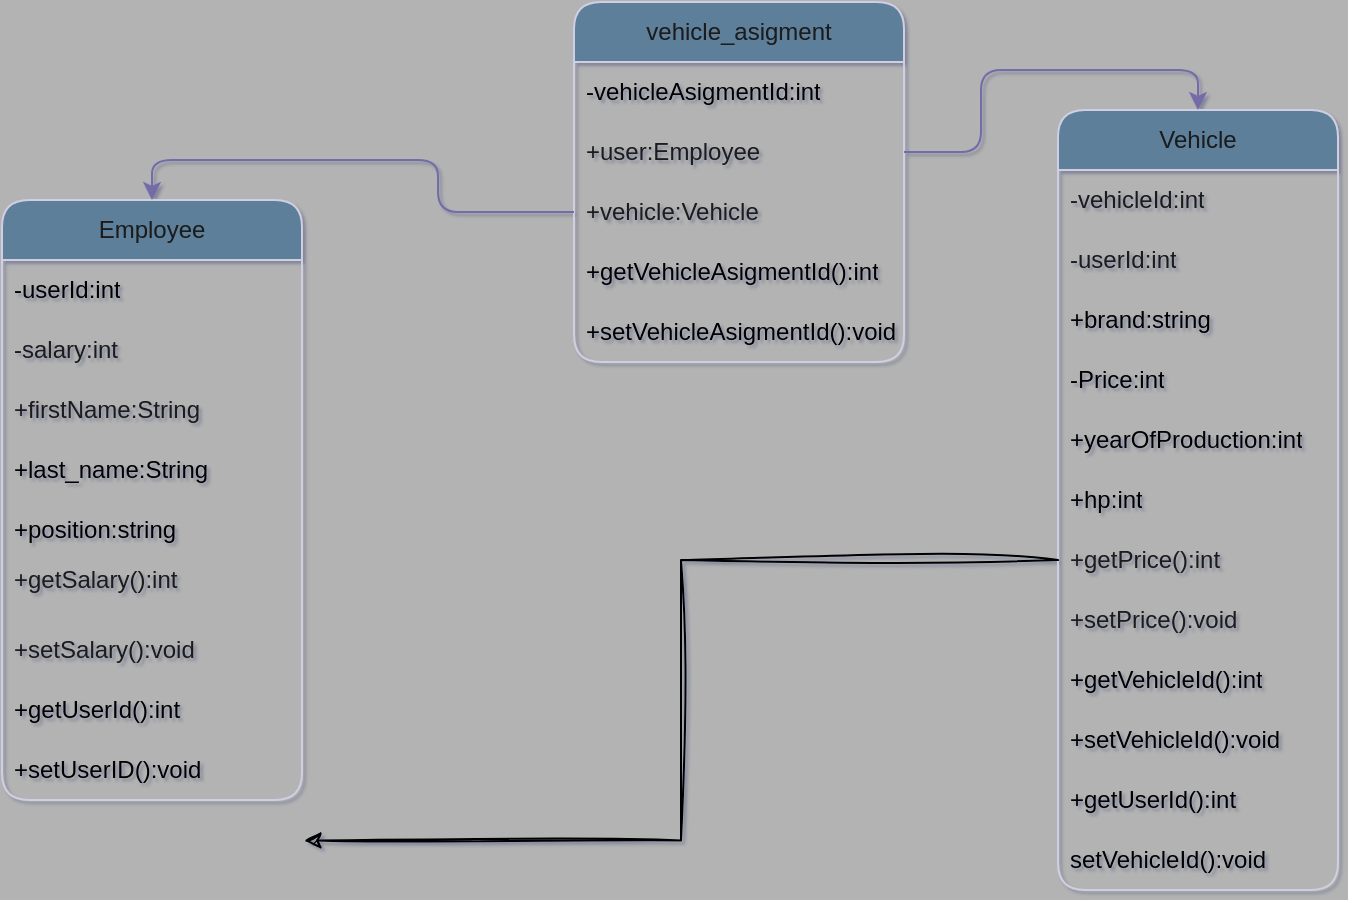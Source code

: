 <mxfile version="25.0.3">
  <diagram id="C5RBs43oDa-KdzZeNtuy" name="Page-1">
    <mxGraphModel dx="1977" dy="1667" grid="1" gridSize="11" guides="1" tooltips="1" connect="1" arrows="1" fold="1" page="1" pageScale="1" pageWidth="827" pageHeight="1169" background="#B3B3B3" math="0" shadow="1">
      <root>
        <mxCell id="WIyWlLk6GJQsqaUBKTNV-0" />
        <mxCell id="WIyWlLk6GJQsqaUBKTNV-1" parent="WIyWlLk6GJQsqaUBKTNV-0" />
        <mxCell id="QTDtF768RXs12EVSi13f-4" style="edgeStyle=orthogonalEdgeStyle;rounded=1;orthogonalLoop=1;jettySize=auto;html=1;exitX=0.5;exitY=1;exitDx=0;exitDy=0;labelBackgroundColor=none;strokeColor=#736CA8;fontColor=default;" parent="WIyWlLk6GJQsqaUBKTNV-1" edge="1">
          <mxGeometry relative="1" as="geometry">
            <mxPoint x="110" y="100" as="sourcePoint" />
            <mxPoint x="110" y="100" as="targetPoint" />
          </mxGeometry>
        </mxCell>
        <mxCell id="QTDtF768RXs12EVSi13f-53" value="vehicle_asigment" style="swimlane;fontStyle=0;childLayout=stackLayout;horizontal=1;startSize=30;horizontalStack=0;resizeParent=1;resizeParentMax=0;resizeLast=0;collapsible=1;marginBottom=0;whiteSpace=wrap;html=1;labelBackgroundColor=none;fillColor=#5D7F99;strokeColor=#D0CEE2;fontColor=#1A1A1A;rounded=1;" parent="WIyWlLk6GJQsqaUBKTNV-1" vertex="1">
          <mxGeometry x="275" y="-66" width="165" height="180" as="geometry" />
        </mxCell>
        <mxCell id="h-Qq-44HrflLDZBUJgqA-9" value="&lt;font face=&quot;Helvetica&quot;&gt;-vehicleAsigmentId:int&lt;/font&gt;" style="text;strokeColor=none;fillColor=none;align=left;verticalAlign=middle;spacingLeft=4;spacingRight=4;overflow=hidden;points=[[0,0.5],[1,0.5]];portConstraint=eastwest;rotatable=0;whiteSpace=wrap;html=1;fontFamily=Architects Daughter;fontSource=https%3A%2F%2Ffonts.googleapis.com%2Fcss%3Ffamily%3DArchitects%2BDaughter;" parent="QTDtF768RXs12EVSi13f-53" vertex="1">
          <mxGeometry y="30" width="165" height="30" as="geometry" />
        </mxCell>
        <mxCell id="QTDtF768RXs12EVSi13f-54" value="+user:Employee" style="text;strokeColor=none;fillColor=none;align=left;verticalAlign=middle;spacingLeft=4;spacingRight=4;overflow=hidden;points=[[0,0.5],[1,0.5]];portConstraint=eastwest;rotatable=0;whiteSpace=wrap;html=1;labelBackgroundColor=none;fontColor=#1A1A1A;rounded=1;" parent="QTDtF768RXs12EVSi13f-53" vertex="1">
          <mxGeometry y="60" width="165" height="30" as="geometry" />
        </mxCell>
        <mxCell id="QTDtF768RXs12EVSi13f-56" value="+vehicle:Vehicle" style="text;strokeColor=none;fillColor=none;align=left;verticalAlign=middle;spacingLeft=4;spacingRight=4;overflow=hidden;points=[[0,0.5],[1,0.5]];portConstraint=eastwest;rotatable=0;whiteSpace=wrap;html=1;labelBackgroundColor=none;fontColor=#1A1A1A;rounded=1;" parent="QTDtF768RXs12EVSi13f-53" vertex="1">
          <mxGeometry y="90" width="165" height="30" as="geometry" />
        </mxCell>
        <mxCell id="h-Qq-44HrflLDZBUJgqA-20" value="&lt;font face=&quot;Helvetica&quot;&gt;+getVehicleAsigmentId():int&lt;/font&gt;" style="text;strokeColor=none;fillColor=none;align=left;verticalAlign=middle;spacingLeft=4;spacingRight=4;overflow=hidden;points=[[0,0.5],[1,0.5]];portConstraint=eastwest;rotatable=0;whiteSpace=wrap;html=1;fontFamily=Architects Daughter;fontSource=https%3A%2F%2Ffonts.googleapis.com%2Fcss%3Ffamily%3DArchitects%2BDaughter;" parent="QTDtF768RXs12EVSi13f-53" vertex="1">
          <mxGeometry y="120" width="165" height="30" as="geometry" />
        </mxCell>
        <mxCell id="h-Qq-44HrflLDZBUJgqA-21" value="&lt;font face=&quot;Helvetica&quot;&gt;+setVehicleAsigmentId():void&lt;/font&gt;" style="text;strokeColor=none;fillColor=none;align=left;verticalAlign=middle;spacingLeft=4;spacingRight=4;overflow=hidden;points=[[0,0.5],[1,0.5]];portConstraint=eastwest;rotatable=0;whiteSpace=wrap;html=1;fontFamily=Architects Daughter;fontSource=https%3A%2F%2Ffonts.googleapis.com%2Fcss%3Ffamily%3DArchitects%2BDaughter;" parent="QTDtF768RXs12EVSi13f-53" vertex="1">
          <mxGeometry y="150" width="165" height="30" as="geometry" />
        </mxCell>
        <mxCell id="QTDtF768RXs12EVSi13f-57" value="Employee" style="swimlane;fontStyle=0;childLayout=stackLayout;horizontal=1;startSize=30;horizontalStack=0;resizeParent=1;resizeParentMax=0;resizeLast=0;collapsible=1;marginBottom=0;whiteSpace=wrap;html=1;labelBackgroundColor=none;fillColor=#5D7F99;strokeColor=#D0CEE2;fontColor=#1A1A1A;rounded=1;" parent="WIyWlLk6GJQsqaUBKTNV-1" vertex="1">
          <mxGeometry x="-11" y="33" width="150" height="300" as="geometry" />
        </mxCell>
        <mxCell id="h-Qq-44HrflLDZBUJgqA-5" value="&lt;font face=&quot;Helvetica&quot;&gt;-userId:int&lt;/font&gt;" style="text;strokeColor=none;fillColor=none;align=left;verticalAlign=middle;spacingLeft=4;spacingRight=4;overflow=hidden;points=[[0,0.5],[1,0.5]];portConstraint=eastwest;rotatable=0;whiteSpace=wrap;html=1;fontFamily=Architects Daughter;fontSource=https%3A%2F%2Ffonts.googleapis.com%2Fcss%3Ffamily%3DArchitects%2BDaughter;" parent="QTDtF768RXs12EVSi13f-57" vertex="1">
          <mxGeometry y="30" width="150" height="30" as="geometry" />
        </mxCell>
        <mxCell id="QTDtF768RXs12EVSi13f-58" value="-salary:int" style="text;strokeColor=none;fillColor=none;align=left;verticalAlign=middle;spacingLeft=4;spacingRight=4;overflow=hidden;points=[[0,0.5],[1,0.5]];portConstraint=eastwest;rotatable=0;whiteSpace=wrap;html=1;labelBackgroundColor=none;fontColor=#1A1A1A;rounded=1;" parent="QTDtF768RXs12EVSi13f-57" vertex="1">
          <mxGeometry y="60" width="150" height="30" as="geometry" />
        </mxCell>
        <mxCell id="QTDtF768RXs12EVSi13f-119" value="+firstName:String" style="text;strokeColor=none;fillColor=none;align=left;verticalAlign=middle;spacingLeft=4;spacingRight=4;overflow=hidden;points=[[0,0.5],[1,0.5]];portConstraint=eastwest;rotatable=0;whiteSpace=wrap;html=1;labelBackgroundColor=none;fontColor=#1A1A1A;rounded=1;" parent="QTDtF768RXs12EVSi13f-57" vertex="1">
          <mxGeometry y="90" width="150" height="30" as="geometry" />
        </mxCell>
        <mxCell id="h-Qq-44HrflLDZBUJgqA-6" value="&lt;font face=&quot;Helvetica&quot;&gt;+last_name:String&lt;/font&gt;" style="text;strokeColor=none;fillColor=none;align=left;verticalAlign=middle;spacingLeft=4;spacingRight=4;overflow=hidden;points=[[0,0.5],[1,0.5]];portConstraint=eastwest;rotatable=0;whiteSpace=wrap;html=1;fontFamily=Architects Daughter;fontSource=https%3A%2F%2Ffonts.googleapis.com%2Fcss%3Ffamily%3DArchitects%2BDaughter;" parent="QTDtF768RXs12EVSi13f-57" vertex="1">
          <mxGeometry y="120" width="150" height="30" as="geometry" />
        </mxCell>
        <mxCell id="h-Qq-44HrflLDZBUJgqA-14" value="&lt;font face=&quot;Helvetica&quot;&gt;+position:string&lt;/font&gt;" style="text;strokeColor=none;fillColor=none;align=left;verticalAlign=middle;spacingLeft=4;spacingRight=4;overflow=hidden;points=[[0,0.5],[1,0.5]];portConstraint=eastwest;rotatable=0;whiteSpace=wrap;html=1;fontFamily=Architects Daughter;fontSource=https%3A%2F%2Ffonts.googleapis.com%2Fcss%3Ffamily%3DArchitects%2BDaughter;" parent="QTDtF768RXs12EVSi13f-57" vertex="1">
          <mxGeometry y="150" width="150" height="30" as="geometry" />
        </mxCell>
        <mxCell id="QTDtF768RXs12EVSi13f-113" value="+getSalary():int&lt;div&gt;&lt;br&gt;&lt;/div&gt;" style="text;strokeColor=none;fillColor=none;align=left;verticalAlign=middle;spacingLeft=4;spacingRight=4;overflow=hidden;points=[[0,0.5],[1,0.5]];portConstraint=eastwest;rotatable=0;whiteSpace=wrap;html=1;labelBackgroundColor=none;fontColor=#1A1A1A;rounded=1;" parent="QTDtF768RXs12EVSi13f-57" vertex="1">
          <mxGeometry y="180" width="150" height="30" as="geometry" />
        </mxCell>
        <mxCell id="QTDtF768RXs12EVSi13f-114" value="+setSalary():void&amp;nbsp;" style="text;strokeColor=none;fillColor=none;align=left;verticalAlign=middle;spacingLeft=4;spacingRight=4;overflow=hidden;points=[[0,0.5],[1,0.5]];portConstraint=eastwest;rotatable=0;whiteSpace=wrap;html=1;labelBackgroundColor=none;fontColor=#1A1A1A;rounded=1;" parent="QTDtF768RXs12EVSi13f-57" vertex="1">
          <mxGeometry y="210" width="150" height="30" as="geometry" />
        </mxCell>
        <mxCell id="h-Qq-44HrflLDZBUJgqA-22" value="&lt;font face=&quot;Helvetica&quot;&gt;+getUserId():int&lt;/font&gt;" style="text;strokeColor=none;fillColor=none;align=left;verticalAlign=middle;spacingLeft=4;spacingRight=4;overflow=hidden;points=[[0,0.5],[1,0.5]];portConstraint=eastwest;rotatable=0;whiteSpace=wrap;html=1;fontFamily=Architects Daughter;fontSource=https%3A%2F%2Ffonts.googleapis.com%2Fcss%3Ffamily%3DArchitects%2BDaughter;" parent="QTDtF768RXs12EVSi13f-57" vertex="1">
          <mxGeometry y="240" width="150" height="30" as="geometry" />
        </mxCell>
        <mxCell id="h-Qq-44HrflLDZBUJgqA-23" value="&lt;font face=&quot;Helvetica&quot;&gt;+setUserID():void&lt;/font&gt;" style="text;strokeColor=none;fillColor=none;align=left;verticalAlign=middle;spacingLeft=4;spacingRight=4;overflow=hidden;points=[[0,0.5],[1,0.5]];portConstraint=eastwest;rotatable=0;whiteSpace=wrap;html=1;fontFamily=Architects Daughter;fontSource=https%3A%2F%2Ffonts.googleapis.com%2Fcss%3Ffamily%3DArchitects%2BDaughter;" parent="QTDtF768RXs12EVSi13f-57" vertex="1">
          <mxGeometry y="270" width="150" height="30" as="geometry" />
        </mxCell>
        <mxCell id="QTDtF768RXs12EVSi13f-65" value="Vehicle" style="swimlane;fontStyle=0;childLayout=stackLayout;horizontal=1;startSize=30;horizontalStack=0;resizeParent=1;resizeParentMax=0;resizeLast=0;collapsible=1;marginBottom=0;whiteSpace=wrap;html=1;labelBackgroundColor=none;fillColor=#5D7F99;strokeColor=#D0CEE2;fontColor=#1A1A1A;rounded=1;" parent="WIyWlLk6GJQsqaUBKTNV-1" vertex="1">
          <mxGeometry x="517" y="-12" width="140" height="390" as="geometry" />
        </mxCell>
        <mxCell id="QTDtF768RXs12EVSi13f-66" value="-vehicleId:int" style="text;strokeColor=none;fillColor=none;align=left;verticalAlign=middle;spacingLeft=4;spacingRight=4;overflow=hidden;points=[[0,0.5],[1,0.5]];portConstraint=eastwest;rotatable=0;whiteSpace=wrap;html=1;labelBackgroundColor=none;fontColor=#1A1A1A;rounded=1;" parent="QTDtF768RXs12EVSi13f-65" vertex="1">
          <mxGeometry y="30" width="140" height="30" as="geometry" />
        </mxCell>
        <mxCell id="QTDtF768RXs12EVSi13f-63" value="-userId:int" style="text;strokeColor=none;fillColor=none;align=left;verticalAlign=middle;spacingLeft=4;spacingRight=4;overflow=hidden;points=[[0,0.5],[1,0.5]];portConstraint=eastwest;rotatable=0;whiteSpace=wrap;html=1;labelBackgroundColor=none;fontColor=#1A1A1A;rounded=1;" parent="QTDtF768RXs12EVSi13f-65" vertex="1">
          <mxGeometry y="60" width="140" height="30" as="geometry" />
        </mxCell>
        <mxCell id="h-Qq-44HrflLDZBUJgqA-1" value="&lt;font face=&quot;Helvetica&quot;&gt;+brand:string&lt;/font&gt;" style="text;strokeColor=none;fillColor=none;align=left;verticalAlign=middle;spacingLeft=4;spacingRight=4;overflow=hidden;points=[[0,0.5],[1,0.5]];portConstraint=eastwest;rotatable=0;whiteSpace=wrap;html=1;fontFamily=Architects Daughter;fontSource=https%3A%2F%2Ffonts.googleapis.com%2Fcss%3Ffamily%3DArchitects%2BDaughter;" parent="QTDtF768RXs12EVSi13f-65" vertex="1">
          <mxGeometry y="90" width="140" height="30" as="geometry" />
        </mxCell>
        <mxCell id="h-Qq-44HrflLDZBUJgqA-0" value="&lt;font face=&quot;Helvetica&quot;&gt;-Price:int&lt;/font&gt;" style="text;strokeColor=none;fillColor=none;align=left;verticalAlign=middle;spacingLeft=4;spacingRight=4;overflow=hidden;points=[[0,0.5],[1,0.5]];portConstraint=eastwest;rotatable=0;whiteSpace=wrap;html=1;fontFamily=Architects Daughter;fontSource=https%3A%2F%2Ffonts.googleapis.com%2Fcss%3Ffamily%3DArchitects%2BDaughter;" parent="QTDtF768RXs12EVSi13f-65" vertex="1">
          <mxGeometry y="120" width="140" height="30" as="geometry" />
        </mxCell>
        <mxCell id="h-Qq-44HrflLDZBUJgqA-2" value="&lt;font face=&quot;Helvetica&quot;&gt;+yearOfProduction:int&lt;/font&gt;" style="text;strokeColor=none;fillColor=none;align=left;verticalAlign=middle;spacingLeft=4;spacingRight=4;overflow=hidden;points=[[0,0.5],[1,0.5]];portConstraint=eastwest;rotatable=0;whiteSpace=wrap;html=1;fontFamily=Architects Daughter;fontSource=https%3A%2F%2Ffonts.googleapis.com%2Fcss%3Ffamily%3DArchitects%2BDaughter;" parent="QTDtF768RXs12EVSi13f-65" vertex="1">
          <mxGeometry y="150" width="140" height="30" as="geometry" />
        </mxCell>
        <mxCell id="h-Qq-44HrflLDZBUJgqA-3" value="&lt;font face=&quot;Helvetica&quot;&gt;+hp:int&lt;/font&gt;" style="text;strokeColor=none;fillColor=none;align=left;verticalAlign=middle;spacingLeft=4;spacingRight=4;overflow=hidden;points=[[0,0.5],[1,0.5]];portConstraint=eastwest;rotatable=0;whiteSpace=wrap;html=1;fontFamily=Architects Daughter;fontSource=https%3A%2F%2Ffonts.googleapis.com%2Fcss%3Ffamily%3DArchitects%2BDaughter;" parent="QTDtF768RXs12EVSi13f-65" vertex="1">
          <mxGeometry y="180" width="140" height="30" as="geometry" />
        </mxCell>
        <mxCell id="QTDtF768RXs12EVSi13f-116" value="+getPrice():int" style="text;strokeColor=none;fillColor=none;align=left;verticalAlign=middle;spacingLeft=4;spacingRight=4;overflow=hidden;points=[[0,0.5],[1,0.5]];portConstraint=eastwest;rotatable=0;whiteSpace=wrap;html=1;labelBackgroundColor=none;fontColor=#1A1A1A;rounded=1;" parent="QTDtF768RXs12EVSi13f-65" vertex="1">
          <mxGeometry y="210" width="140" height="30" as="geometry" />
        </mxCell>
        <mxCell id="QTDtF768RXs12EVSi13f-115" value="+setPrice():void" style="text;strokeColor=none;fillColor=none;align=left;verticalAlign=middle;spacingLeft=4;spacingRight=4;overflow=hidden;points=[[0,0.5],[1,0.5]];portConstraint=eastwest;rotatable=0;whiteSpace=wrap;html=1;labelBackgroundColor=none;fontColor=#1A1A1A;rounded=1;" parent="QTDtF768RXs12EVSi13f-65" vertex="1">
          <mxGeometry y="240" width="140" height="30" as="geometry" />
        </mxCell>
        <mxCell id="h-Qq-44HrflLDZBUJgqA-24" value="&lt;font face=&quot;Helvetica&quot;&gt;+getVehicleId():int&lt;/font&gt;" style="text;strokeColor=none;fillColor=none;align=left;verticalAlign=middle;spacingLeft=4;spacingRight=4;overflow=hidden;points=[[0,0.5],[1,0.5]];portConstraint=eastwest;rotatable=0;whiteSpace=wrap;html=1;fontFamily=Architects Daughter;fontSource=https%3A%2F%2Ffonts.googleapis.com%2Fcss%3Ffamily%3DArchitects%2BDaughter;" parent="QTDtF768RXs12EVSi13f-65" vertex="1">
          <mxGeometry y="270" width="140" height="30" as="geometry" />
        </mxCell>
        <mxCell id="h-Qq-44HrflLDZBUJgqA-25" value="&lt;font face=&quot;Helvetica&quot;&gt;+setVehicleId():void&lt;/font&gt;" style="text;strokeColor=none;fillColor=none;align=left;verticalAlign=middle;spacingLeft=4;spacingRight=4;overflow=hidden;points=[[0,0.5],[1,0.5]];portConstraint=eastwest;rotatable=0;whiteSpace=wrap;html=1;fontFamily=Architects Daughter;fontSource=https%3A%2F%2Ffonts.googleapis.com%2Fcss%3Ffamily%3DArchitects%2BDaughter;" parent="QTDtF768RXs12EVSi13f-65" vertex="1">
          <mxGeometry y="300" width="140" height="30" as="geometry" />
        </mxCell>
        <mxCell id="h-Qq-44HrflLDZBUJgqA-27" value="&lt;font face=&quot;Helvetica&quot;&gt;+getUserId():int&lt;/font&gt;" style="text;strokeColor=none;fillColor=none;align=left;verticalAlign=middle;spacingLeft=4;spacingRight=4;overflow=hidden;points=[[0,0.5],[1,0.5]];portConstraint=eastwest;rotatable=0;whiteSpace=wrap;html=1;fontFamily=Architects Daughter;fontSource=https%3A%2F%2Ffonts.googleapis.com%2Fcss%3Ffamily%3DArchitects%2BDaughter;" parent="QTDtF768RXs12EVSi13f-65" vertex="1">
          <mxGeometry y="330" width="140" height="30" as="geometry" />
        </mxCell>
        <mxCell id="h-Qq-44HrflLDZBUJgqA-26" value="&lt;font face=&quot;Helvetica&quot;&gt;setVehicleId():void&lt;/font&gt;" style="text;strokeColor=none;fillColor=none;align=left;verticalAlign=middle;spacingLeft=4;spacingRight=4;overflow=hidden;points=[[0,0.5],[1,0.5]];portConstraint=eastwest;rotatable=0;whiteSpace=wrap;html=1;fontFamily=Architects Daughter;fontSource=https%3A%2F%2Ffonts.googleapis.com%2Fcss%3Ffamily%3DArchitects%2BDaughter;" parent="QTDtF768RXs12EVSi13f-65" vertex="1">
          <mxGeometry y="360" width="140" height="30" as="geometry" />
        </mxCell>
        <mxCell id="QTDtF768RXs12EVSi13f-78" style="edgeStyle=orthogonalEdgeStyle;rounded=1;orthogonalLoop=1;jettySize=auto;html=1;exitX=0;exitY=0.5;exitDx=0;exitDy=0;entryX=0.5;entryY=0;entryDx=0;entryDy=0;labelBackgroundColor=none;strokeColor=#736CA8;fontColor=default;" parent="WIyWlLk6GJQsqaUBKTNV-1" source="QTDtF768RXs12EVSi13f-56" target="QTDtF768RXs12EVSi13f-57" edge="1">
          <mxGeometry relative="1" as="geometry" />
        </mxCell>
        <mxCell id="QTDtF768RXs12EVSi13f-89" style="edgeStyle=orthogonalEdgeStyle;rounded=1;orthogonalLoop=1;jettySize=auto;html=1;exitX=1;exitY=0.5;exitDx=0;exitDy=0;entryX=0.5;entryY=0;entryDx=0;entryDy=0;labelBackgroundColor=none;strokeColor=#736CA8;fontColor=default;" parent="WIyWlLk6GJQsqaUBKTNV-1" source="QTDtF768RXs12EVSi13f-54" target="QTDtF768RXs12EVSi13f-65" edge="1">
          <mxGeometry relative="1" as="geometry" />
        </mxCell>
        <mxCell id="h-Qq-44HrflLDZBUJgqA-19" style="edgeStyle=elbowEdgeStyle;rounded=0;sketch=1;hachureGap=4;jiggle=2;curveFitting=1;orthogonalLoop=1;jettySize=auto;html=1;exitX=0;exitY=0.5;exitDx=0;exitDy=0;entryX=1.008;entryY=0.773;entryDx=0;entryDy=0;entryPerimeter=0;fontFamily=Architects Daughter;fontSource=https%3A%2F%2Ffonts.googleapis.com%2Fcss%3Ffamily%3DArchitects%2BDaughter;" parent="WIyWlLk6GJQsqaUBKTNV-1" source="QTDtF768RXs12EVSi13f-116" edge="1">
          <mxGeometry relative="1" as="geometry">
            <mxPoint x="140.2" y="353.19" as="targetPoint" />
          </mxGeometry>
        </mxCell>
      </root>
    </mxGraphModel>
  </diagram>
</mxfile>
